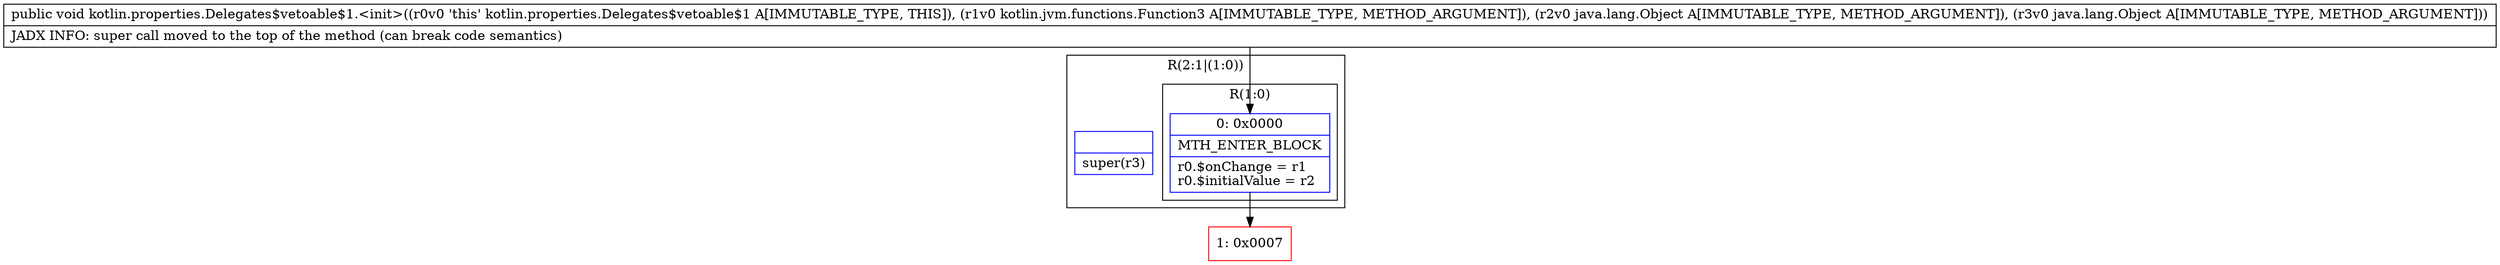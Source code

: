 digraph "CFG forkotlin.properties.Delegates$vetoable$1.\<init\>(Lkotlin\/jvm\/functions\/Function3;Ljava\/lang\/Object;Ljava\/lang\/Object;)V" {
subgraph cluster_Region_40057430 {
label = "R(2:1|(1:0))";
node [shape=record,color=blue];
Node_InsnContainer_2024461401 [shape=record,label="{|super(r3)\l}"];
subgraph cluster_Region_792740135 {
label = "R(1:0)";
node [shape=record,color=blue];
Node_0 [shape=record,label="{0\:\ 0x0000|MTH_ENTER_BLOCK\l|r0.$onChange = r1\lr0.$initialValue = r2\l}"];
}
}
Node_1 [shape=record,color=red,label="{1\:\ 0x0007}"];
MethodNode[shape=record,label="{public void kotlin.properties.Delegates$vetoable$1.\<init\>((r0v0 'this' kotlin.properties.Delegates$vetoable$1 A[IMMUTABLE_TYPE, THIS]), (r1v0 kotlin.jvm.functions.Function3 A[IMMUTABLE_TYPE, METHOD_ARGUMENT]), (r2v0 java.lang.Object A[IMMUTABLE_TYPE, METHOD_ARGUMENT]), (r3v0 java.lang.Object A[IMMUTABLE_TYPE, METHOD_ARGUMENT]))  | JADX INFO: super call moved to the top of the method (can break code semantics)\l}"];
MethodNode -> Node_0;
Node_0 -> Node_1;
}

